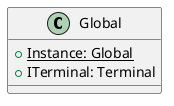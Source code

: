 @startuml GlobalInstance
class Global {
    {static} +Instance: Global
    +ITerminal: Terminal
}
@enduml
